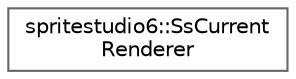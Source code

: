 digraph "Graphical Class Hierarchy"
{
 // LATEX_PDF_SIZE
  bgcolor="transparent";
  edge [fontname=Helvetica,fontsize=10,labelfontname=Helvetica,labelfontsize=10];
  node [fontname=Helvetica,fontsize=10,shape=box,height=0.2,width=0.4];
  rankdir="LR";
  Node0 [id="Node000000",label="spritestudio6::SsCurrent\lRenderer",height=0.2,width=0.4,color="grey40", fillcolor="white", style="filled",URL="$classspritestudio6_1_1_ss_current_renderer.html",tooltip=" "];
}
